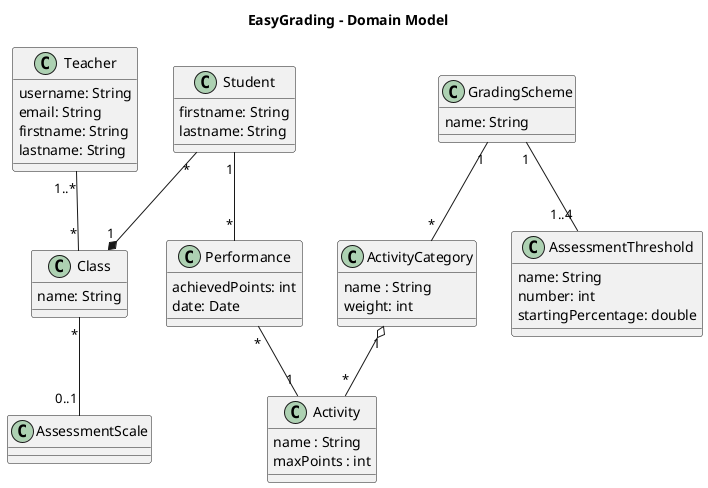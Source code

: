 @startuml

title EasyGrading - Domain Model

class Student {
    firstname: String
    lastname: String
}

class Class {
    name: String
}

class Teacher {
    username: String
    email: String
    firstname: String
    lastname: String
}


Student "*" --* "1" Class
Teacher "1..*" -- "*" Class

class Performance {
    achievedPoints: int
    date: Date
}

class GradingScheme {
    name: String
}

class ActivityCategory {
    name : String
    weight: int
}

class Activity {
    name : String
    maxPoints : int
}

Class "*" -- "0..1" AssessmentScale

class AssessmentThreshold {
    name: String
    number: int
    startingPercentage: double
}


GradingScheme "1" -- "1..4" AssessmentThreshold
GradingScheme "1" -- "*" ActivityCategory

Student "1" -- "*" Performance
Performance "*" -- "1" Activity

ActivityCategory "1" o-- "*" Activity


@enduml